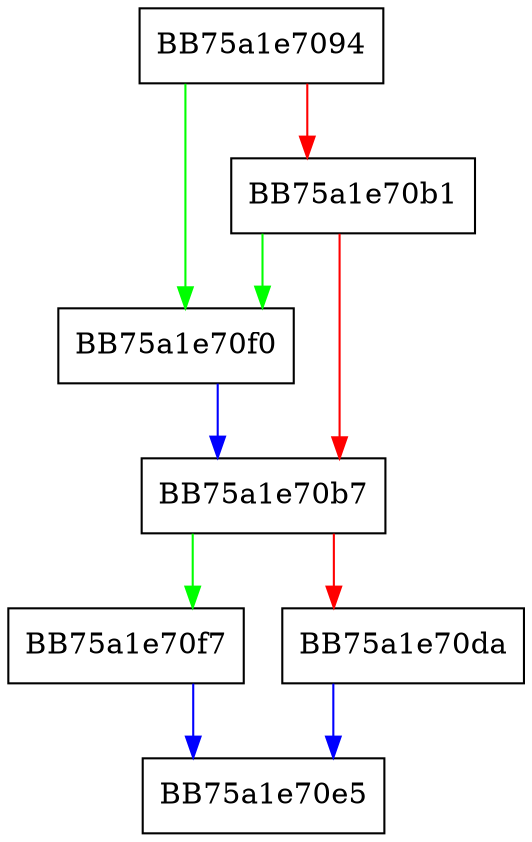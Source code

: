 digraph CETSetupTrampoline {
  node [shape="box"];
  graph [splines=ortho];
  BB75a1e7094 -> BB75a1e70f0 [color="green"];
  BB75a1e7094 -> BB75a1e70b1 [color="red"];
  BB75a1e70b1 -> BB75a1e70f0 [color="green"];
  BB75a1e70b1 -> BB75a1e70b7 [color="red"];
  BB75a1e70b7 -> BB75a1e70f7 [color="green"];
  BB75a1e70b7 -> BB75a1e70da [color="red"];
  BB75a1e70da -> BB75a1e70e5 [color="blue"];
  BB75a1e70f0 -> BB75a1e70b7 [color="blue"];
  BB75a1e70f7 -> BB75a1e70e5 [color="blue"];
}